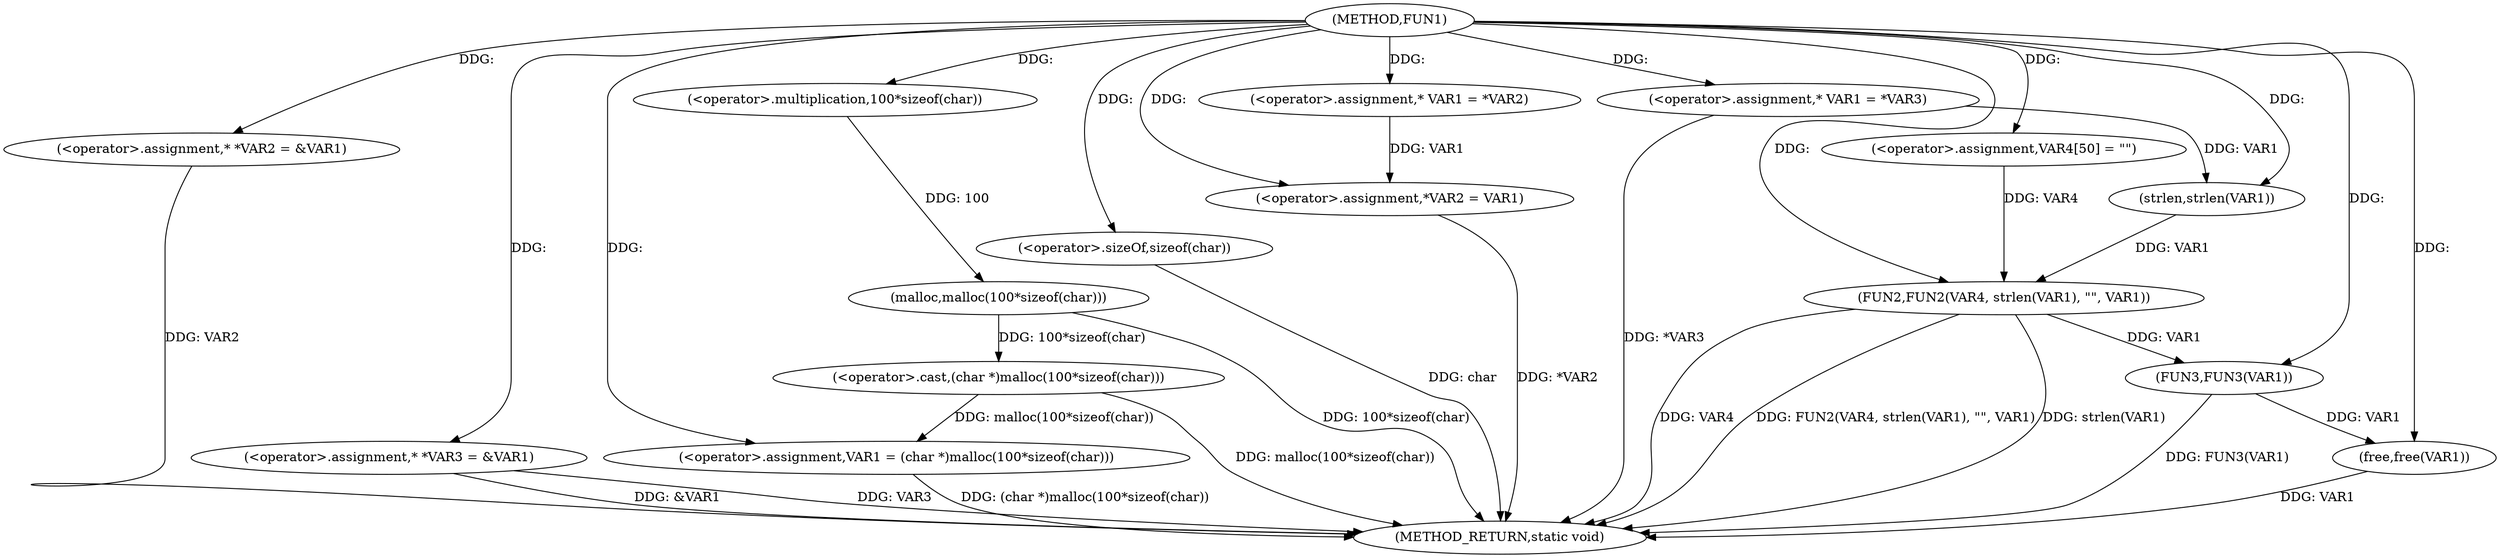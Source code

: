digraph FUN1 {  
"1000100" [label = "(METHOD,FUN1)" ]
"1000153" [label = "(METHOD_RETURN,static void)" ]
"1000104" [label = "(<operator>.assignment,* *VAR2 = &VAR1)" ]
"1000109" [label = "(<operator>.assignment,* *VAR3 = &VAR1)" ]
"1000113" [label = "(<operator>.assignment,VAR1 = (char *)malloc(100*sizeof(char)))" ]
"1000115" [label = "(<operator>.cast,(char *)malloc(100*sizeof(char)))" ]
"1000117" [label = "(malloc,malloc(100*sizeof(char)))" ]
"1000118" [label = "(<operator>.multiplication,100*sizeof(char))" ]
"1000120" [label = "(<operator>.sizeOf,sizeof(char))" ]
"1000124" [label = "(<operator>.assignment,* VAR1 = *VAR2)" ]
"1000128" [label = "(<operator>.assignment,*VAR2 = VAR1)" ]
"1000134" [label = "(<operator>.assignment,* VAR1 = *VAR3)" ]
"1000140" [label = "(<operator>.assignment,VAR4[50] = \"\")" ]
"1000143" [label = "(FUN2,FUN2(VAR4, strlen(VAR1), \"\", VAR1))" ]
"1000145" [label = "(strlen,strlen(VAR1))" ]
"1000149" [label = "(FUN3,FUN3(VAR1))" ]
"1000151" [label = "(free,free(VAR1))" ]
  "1000115" -> "1000153"  [ label = "DDG: malloc(100*sizeof(char))"] 
  "1000104" -> "1000153"  [ label = "DDG: VAR2"] 
  "1000149" -> "1000153"  [ label = "DDG: FUN3(VAR1)"] 
  "1000117" -> "1000153"  [ label = "DDG: 100*sizeof(char)"] 
  "1000109" -> "1000153"  [ label = "DDG: &VAR1"] 
  "1000151" -> "1000153"  [ label = "DDG: VAR1"] 
  "1000128" -> "1000153"  [ label = "DDG: *VAR2"] 
  "1000143" -> "1000153"  [ label = "DDG: VAR4"] 
  "1000113" -> "1000153"  [ label = "DDG: (char *)malloc(100*sizeof(char))"] 
  "1000120" -> "1000153"  [ label = "DDG: char"] 
  "1000109" -> "1000153"  [ label = "DDG: VAR3"] 
  "1000143" -> "1000153"  [ label = "DDG: FUN2(VAR4, strlen(VAR1), \"\", VAR1)"] 
  "1000134" -> "1000153"  [ label = "DDG: *VAR3"] 
  "1000143" -> "1000153"  [ label = "DDG: strlen(VAR1)"] 
  "1000100" -> "1000104"  [ label = "DDG: "] 
  "1000100" -> "1000109"  [ label = "DDG: "] 
  "1000115" -> "1000113"  [ label = "DDG: malloc(100*sizeof(char))"] 
  "1000100" -> "1000113"  [ label = "DDG: "] 
  "1000117" -> "1000115"  [ label = "DDG: 100*sizeof(char)"] 
  "1000118" -> "1000117"  [ label = "DDG: 100"] 
  "1000100" -> "1000118"  [ label = "DDG: "] 
  "1000100" -> "1000120"  [ label = "DDG: "] 
  "1000100" -> "1000124"  [ label = "DDG: "] 
  "1000124" -> "1000128"  [ label = "DDG: VAR1"] 
  "1000100" -> "1000128"  [ label = "DDG: "] 
  "1000100" -> "1000134"  [ label = "DDG: "] 
  "1000100" -> "1000140"  [ label = "DDG: "] 
  "1000140" -> "1000143"  [ label = "DDG: VAR4"] 
  "1000100" -> "1000143"  [ label = "DDG: "] 
  "1000145" -> "1000143"  [ label = "DDG: VAR1"] 
  "1000134" -> "1000145"  [ label = "DDG: VAR1"] 
  "1000100" -> "1000145"  [ label = "DDG: "] 
  "1000143" -> "1000149"  [ label = "DDG: VAR1"] 
  "1000100" -> "1000149"  [ label = "DDG: "] 
  "1000149" -> "1000151"  [ label = "DDG: VAR1"] 
  "1000100" -> "1000151"  [ label = "DDG: "] 
}

